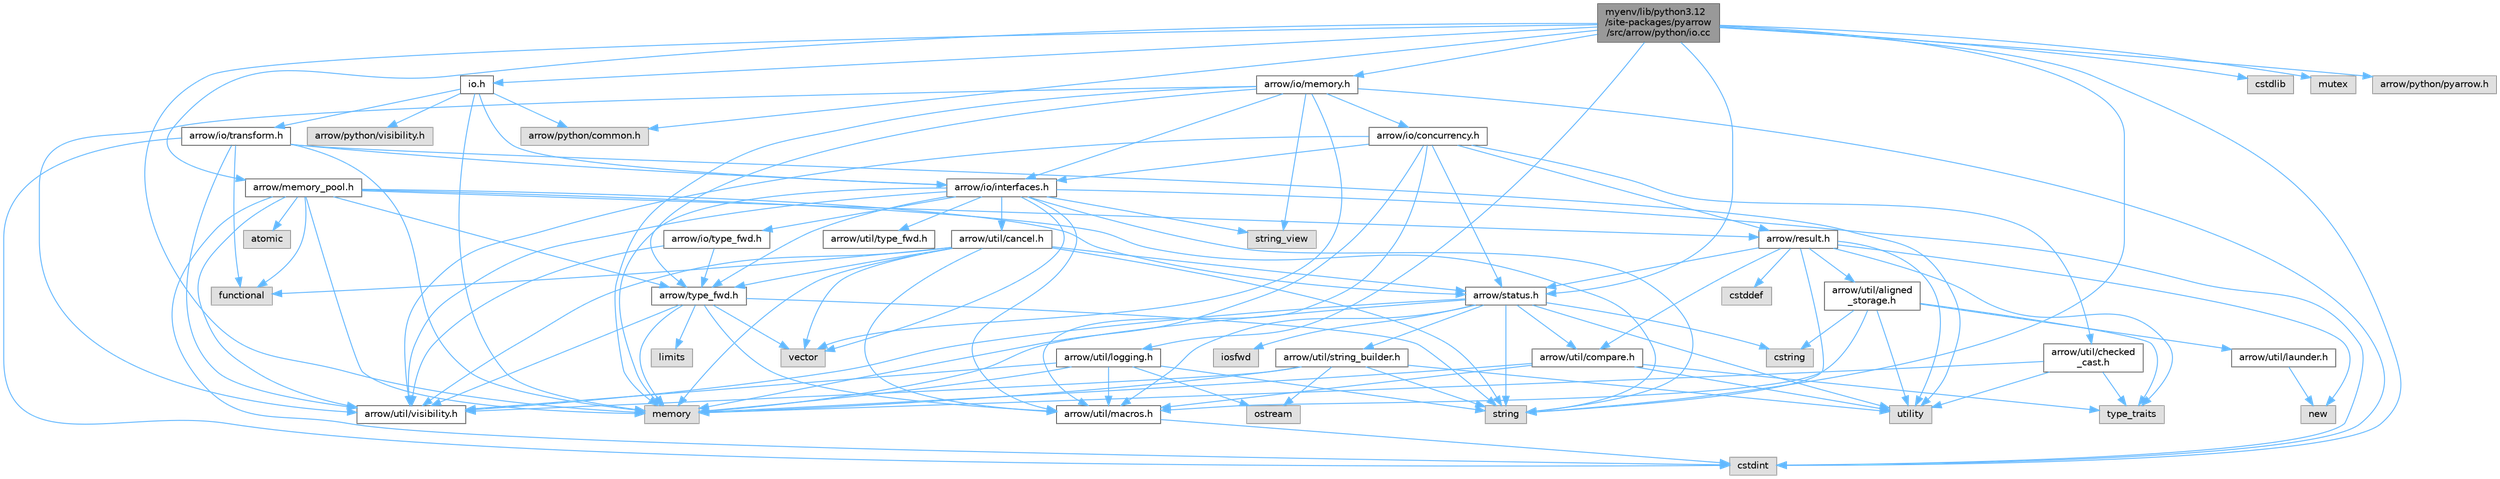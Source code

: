 digraph "myenv/lib/python3.12/site-packages/pyarrow/src/arrow/python/io.cc"
{
 // LATEX_PDF_SIZE
  bgcolor="transparent";
  edge [fontname=Helvetica,fontsize=10,labelfontname=Helvetica,labelfontsize=10];
  node [fontname=Helvetica,fontsize=10,shape=box,height=0.2,width=0.4];
  Node1 [id="Node000001",label="myenv/lib/python3.12\l/site-packages/pyarrow\l/src/arrow/python/io.cc",height=0.2,width=0.4,color="gray40", fillcolor="grey60", style="filled", fontcolor="black",tooltip=" "];
  Node1 -> Node2 [id="edge1_Node000001_Node000002",color="steelblue1",style="solid",tooltip=" "];
  Node2 [id="Node000002",label="io.h",height=0.2,width=0.4,color="grey40", fillcolor="white", style="filled",URL="$src_2arrow_2python_2io_8h.html",tooltip=" "];
  Node2 -> Node3 [id="edge2_Node000002_Node000003",color="steelblue1",style="solid",tooltip=" "];
  Node3 [id="Node000003",label="memory",height=0.2,width=0.4,color="grey60", fillcolor="#E0E0E0", style="filled",tooltip=" "];
  Node2 -> Node4 [id="edge3_Node000002_Node000004",color="steelblue1",style="solid",tooltip=" "];
  Node4 [id="Node000004",label="arrow/io/interfaces.h",height=0.2,width=0.4,color="grey40", fillcolor="white", style="filled",URL="$interfaces_8h.html",tooltip=" "];
  Node4 -> Node5 [id="edge4_Node000004_Node000005",color="steelblue1",style="solid",tooltip=" "];
  Node5 [id="Node000005",label="cstdint",height=0.2,width=0.4,color="grey60", fillcolor="#E0E0E0", style="filled",tooltip=" "];
  Node4 -> Node3 [id="edge5_Node000004_Node000003",color="steelblue1",style="solid",tooltip=" "];
  Node4 -> Node6 [id="edge6_Node000004_Node000006",color="steelblue1",style="solid",tooltip=" "];
  Node6 [id="Node000006",label="string",height=0.2,width=0.4,color="grey60", fillcolor="#E0E0E0", style="filled",tooltip=" "];
  Node4 -> Node7 [id="edge7_Node000004_Node000007",color="steelblue1",style="solid",tooltip=" "];
  Node7 [id="Node000007",label="string_view",height=0.2,width=0.4,color="grey60", fillcolor="#E0E0E0", style="filled",tooltip=" "];
  Node4 -> Node8 [id="edge8_Node000004_Node000008",color="steelblue1",style="solid",tooltip=" "];
  Node8 [id="Node000008",label="vector",height=0.2,width=0.4,color="grey60", fillcolor="#E0E0E0", style="filled",tooltip=" "];
  Node4 -> Node9 [id="edge9_Node000004_Node000009",color="steelblue1",style="solid",tooltip=" "];
  Node9 [id="Node000009",label="arrow/io/type_fwd.h",height=0.2,width=0.4,color="grey40", fillcolor="white", style="filled",URL="$arrow_2io_2type__fwd_8h.html",tooltip=" "];
  Node9 -> Node10 [id="edge10_Node000009_Node000010",color="steelblue1",style="solid",tooltip=" "];
  Node10 [id="Node000010",label="arrow/type_fwd.h",height=0.2,width=0.4,color="grey40", fillcolor="white", style="filled",URL="$arrow_2type__fwd_8h.html",tooltip=" "];
  Node10 -> Node11 [id="edge11_Node000010_Node000011",color="steelblue1",style="solid",tooltip=" "];
  Node11 [id="Node000011",label="limits",height=0.2,width=0.4,color="grey60", fillcolor="#E0E0E0", style="filled",tooltip=" "];
  Node10 -> Node3 [id="edge12_Node000010_Node000003",color="steelblue1",style="solid",tooltip=" "];
  Node10 -> Node6 [id="edge13_Node000010_Node000006",color="steelblue1",style="solid",tooltip=" "];
  Node10 -> Node8 [id="edge14_Node000010_Node000008",color="steelblue1",style="solid",tooltip=" "];
  Node10 -> Node12 [id="edge15_Node000010_Node000012",color="steelblue1",style="solid",tooltip=" "];
  Node12 [id="Node000012",label="arrow/util/macros.h",height=0.2,width=0.4,color="grey40", fillcolor="white", style="filled",URL="$macros_8h.html",tooltip=" "];
  Node12 -> Node5 [id="edge16_Node000012_Node000005",color="steelblue1",style="solid",tooltip=" "];
  Node10 -> Node13 [id="edge17_Node000010_Node000013",color="steelblue1",style="solid",tooltip=" "];
  Node13 [id="Node000013",label="arrow/util/visibility.h",height=0.2,width=0.4,color="grey40", fillcolor="white", style="filled",URL="$include_2arrow_2util_2visibility_8h.html",tooltip=" "];
  Node9 -> Node13 [id="edge18_Node000009_Node000013",color="steelblue1",style="solid",tooltip=" "];
  Node4 -> Node10 [id="edge19_Node000004_Node000010",color="steelblue1",style="solid",tooltip=" "];
  Node4 -> Node14 [id="edge20_Node000004_Node000014",color="steelblue1",style="solid",tooltip=" "];
  Node14 [id="Node000014",label="arrow/util/cancel.h",height=0.2,width=0.4,color="grey40", fillcolor="white", style="filled",URL="$cancel_8h.html",tooltip=" "];
  Node14 -> Node15 [id="edge21_Node000014_Node000015",color="steelblue1",style="solid",tooltip=" "];
  Node15 [id="Node000015",label="functional",height=0.2,width=0.4,color="grey60", fillcolor="#E0E0E0", style="filled",tooltip=" "];
  Node14 -> Node3 [id="edge22_Node000014_Node000003",color="steelblue1",style="solid",tooltip=" "];
  Node14 -> Node6 [id="edge23_Node000014_Node000006",color="steelblue1",style="solid",tooltip=" "];
  Node14 -> Node8 [id="edge24_Node000014_Node000008",color="steelblue1",style="solid",tooltip=" "];
  Node14 -> Node16 [id="edge25_Node000014_Node000016",color="steelblue1",style="solid",tooltip=" "];
  Node16 [id="Node000016",label="arrow/status.h",height=0.2,width=0.4,color="grey40", fillcolor="white", style="filled",URL="$status_8h.html",tooltip=" "];
  Node16 -> Node17 [id="edge26_Node000016_Node000017",color="steelblue1",style="solid",tooltip=" "];
  Node17 [id="Node000017",label="cstring",height=0.2,width=0.4,color="grey60", fillcolor="#E0E0E0", style="filled",tooltip=" "];
  Node16 -> Node18 [id="edge27_Node000016_Node000018",color="steelblue1",style="solid",tooltip=" "];
  Node18 [id="Node000018",label="iosfwd",height=0.2,width=0.4,color="grey60", fillcolor="#E0E0E0", style="filled",tooltip=" "];
  Node16 -> Node3 [id="edge28_Node000016_Node000003",color="steelblue1",style="solid",tooltip=" "];
  Node16 -> Node6 [id="edge29_Node000016_Node000006",color="steelblue1",style="solid",tooltip=" "];
  Node16 -> Node19 [id="edge30_Node000016_Node000019",color="steelblue1",style="solid",tooltip=" "];
  Node19 [id="Node000019",label="utility",height=0.2,width=0.4,color="grey60", fillcolor="#E0E0E0", style="filled",tooltip=" "];
  Node16 -> Node20 [id="edge31_Node000016_Node000020",color="steelblue1",style="solid",tooltip=" "];
  Node20 [id="Node000020",label="arrow/util/compare.h",height=0.2,width=0.4,color="grey40", fillcolor="white", style="filled",URL="$util_2compare_8h.html",tooltip=" "];
  Node20 -> Node3 [id="edge32_Node000020_Node000003",color="steelblue1",style="solid",tooltip=" "];
  Node20 -> Node21 [id="edge33_Node000020_Node000021",color="steelblue1",style="solid",tooltip=" "];
  Node21 [id="Node000021",label="type_traits",height=0.2,width=0.4,color="grey60", fillcolor="#E0E0E0", style="filled",tooltip=" "];
  Node20 -> Node19 [id="edge34_Node000020_Node000019",color="steelblue1",style="solid",tooltip=" "];
  Node20 -> Node12 [id="edge35_Node000020_Node000012",color="steelblue1",style="solid",tooltip=" "];
  Node16 -> Node12 [id="edge36_Node000016_Node000012",color="steelblue1",style="solid",tooltip=" "];
  Node16 -> Node22 [id="edge37_Node000016_Node000022",color="steelblue1",style="solid",tooltip=" "];
  Node22 [id="Node000022",label="arrow/util/string_builder.h",height=0.2,width=0.4,color="grey40", fillcolor="white", style="filled",URL="$string__builder_8h.html",tooltip=" "];
  Node22 -> Node3 [id="edge38_Node000022_Node000003",color="steelblue1",style="solid",tooltip=" "];
  Node22 -> Node23 [id="edge39_Node000022_Node000023",color="steelblue1",style="solid",tooltip=" "];
  Node23 [id="Node000023",label="ostream",height=0.2,width=0.4,color="grey60", fillcolor="#E0E0E0", style="filled",tooltip=" "];
  Node22 -> Node6 [id="edge40_Node000022_Node000006",color="steelblue1",style="solid",tooltip=" "];
  Node22 -> Node19 [id="edge41_Node000022_Node000019",color="steelblue1",style="solid",tooltip=" "];
  Node22 -> Node13 [id="edge42_Node000022_Node000013",color="steelblue1",style="solid",tooltip=" "];
  Node16 -> Node13 [id="edge43_Node000016_Node000013",color="steelblue1",style="solid",tooltip=" "];
  Node14 -> Node10 [id="edge44_Node000014_Node000010",color="steelblue1",style="solid",tooltip=" "];
  Node14 -> Node12 [id="edge45_Node000014_Node000012",color="steelblue1",style="solid",tooltip=" "];
  Node14 -> Node13 [id="edge46_Node000014_Node000013",color="steelblue1",style="solid",tooltip=" "];
  Node4 -> Node12 [id="edge47_Node000004_Node000012",color="steelblue1",style="solid",tooltip=" "];
  Node4 -> Node24 [id="edge48_Node000004_Node000024",color="steelblue1",style="solid",tooltip=" "];
  Node24 [id="Node000024",label="arrow/util/type_fwd.h",height=0.2,width=0.4,color="grey40", fillcolor="white", style="filled",URL="$arrow_2util_2type__fwd_8h.html",tooltip=" "];
  Node4 -> Node13 [id="edge49_Node000004_Node000013",color="steelblue1",style="solid",tooltip=" "];
  Node2 -> Node25 [id="edge50_Node000002_Node000025",color="steelblue1",style="solid",tooltip=" "];
  Node25 [id="Node000025",label="arrow/io/transform.h",height=0.2,width=0.4,color="grey40", fillcolor="white", style="filled",URL="$transform_8h.html",tooltip=" "];
  Node25 -> Node5 [id="edge51_Node000025_Node000005",color="steelblue1",style="solid",tooltip=" "];
  Node25 -> Node15 [id="edge52_Node000025_Node000015",color="steelblue1",style="solid",tooltip=" "];
  Node25 -> Node3 [id="edge53_Node000025_Node000003",color="steelblue1",style="solid",tooltip=" "];
  Node25 -> Node19 [id="edge54_Node000025_Node000019",color="steelblue1",style="solid",tooltip=" "];
  Node25 -> Node4 [id="edge55_Node000025_Node000004",color="steelblue1",style="solid",tooltip=" "];
  Node25 -> Node13 [id="edge56_Node000025_Node000013",color="steelblue1",style="solid",tooltip=" "];
  Node2 -> Node26 [id="edge57_Node000002_Node000026",color="steelblue1",style="solid",tooltip=" "];
  Node26 [id="Node000026",label="arrow/python/common.h",height=0.2,width=0.4,color="grey60", fillcolor="#E0E0E0", style="filled",tooltip=" "];
  Node2 -> Node27 [id="edge58_Node000002_Node000027",color="steelblue1",style="solid",tooltip=" "];
  Node27 [id="Node000027",label="arrow/python/visibility.h",height=0.2,width=0.4,color="grey60", fillcolor="#E0E0E0", style="filled",tooltip=" "];
  Node1 -> Node5 [id="edge59_Node000001_Node000005",color="steelblue1",style="solid",tooltip=" "];
  Node1 -> Node28 [id="edge60_Node000001_Node000028",color="steelblue1",style="solid",tooltip=" "];
  Node28 [id="Node000028",label="cstdlib",height=0.2,width=0.4,color="grey60", fillcolor="#E0E0E0", style="filled",tooltip=" "];
  Node1 -> Node3 [id="edge61_Node000001_Node000003",color="steelblue1",style="solid",tooltip=" "];
  Node1 -> Node29 [id="edge62_Node000001_Node000029",color="steelblue1",style="solid",tooltip=" "];
  Node29 [id="Node000029",label="mutex",height=0.2,width=0.4,color="grey60", fillcolor="#E0E0E0", style="filled",tooltip=" "];
  Node1 -> Node6 [id="edge63_Node000001_Node000006",color="steelblue1",style="solid",tooltip=" "];
  Node1 -> Node30 [id="edge64_Node000001_Node000030",color="steelblue1",style="solid",tooltip=" "];
  Node30 [id="Node000030",label="arrow/io/memory.h",height=0.2,width=0.4,color="grey40", fillcolor="white", style="filled",URL="$io_2memory_8h.html",tooltip=" "];
  Node30 -> Node5 [id="edge65_Node000030_Node000005",color="steelblue1",style="solid",tooltip=" "];
  Node30 -> Node3 [id="edge66_Node000030_Node000003",color="steelblue1",style="solid",tooltip=" "];
  Node30 -> Node7 [id="edge67_Node000030_Node000007",color="steelblue1",style="solid",tooltip=" "];
  Node30 -> Node8 [id="edge68_Node000030_Node000008",color="steelblue1",style="solid",tooltip=" "];
  Node30 -> Node31 [id="edge69_Node000030_Node000031",color="steelblue1",style="solid",tooltip=" "];
  Node31 [id="Node000031",label="arrow/io/concurrency.h",height=0.2,width=0.4,color="grey40", fillcolor="white", style="filled",URL="$concurrency_8h.html",tooltip=" "];
  Node31 -> Node3 [id="edge70_Node000031_Node000003",color="steelblue1",style="solid",tooltip=" "];
  Node31 -> Node4 [id="edge71_Node000031_Node000004",color="steelblue1",style="solid",tooltip=" "];
  Node31 -> Node32 [id="edge72_Node000031_Node000032",color="steelblue1",style="solid",tooltip=" "];
  Node32 [id="Node000032",label="arrow/result.h",height=0.2,width=0.4,color="grey40", fillcolor="white", style="filled",URL="$result_8h.html",tooltip=" "];
  Node32 -> Node33 [id="edge73_Node000032_Node000033",color="steelblue1",style="solid",tooltip=" "];
  Node33 [id="Node000033",label="cstddef",height=0.2,width=0.4,color="grey60", fillcolor="#E0E0E0", style="filled",tooltip=" "];
  Node32 -> Node34 [id="edge74_Node000032_Node000034",color="steelblue1",style="solid",tooltip=" "];
  Node34 [id="Node000034",label="new",height=0.2,width=0.4,color="grey60", fillcolor="#E0E0E0", style="filled",tooltip=" "];
  Node32 -> Node6 [id="edge75_Node000032_Node000006",color="steelblue1",style="solid",tooltip=" "];
  Node32 -> Node21 [id="edge76_Node000032_Node000021",color="steelblue1",style="solid",tooltip=" "];
  Node32 -> Node19 [id="edge77_Node000032_Node000019",color="steelblue1",style="solid",tooltip=" "];
  Node32 -> Node16 [id="edge78_Node000032_Node000016",color="steelblue1",style="solid",tooltip=" "];
  Node32 -> Node35 [id="edge79_Node000032_Node000035",color="steelblue1",style="solid",tooltip=" "];
  Node35 [id="Node000035",label="arrow/util/aligned\l_storage.h",height=0.2,width=0.4,color="grey40", fillcolor="white", style="filled",URL="$aligned__storage_8h.html",tooltip=" "];
  Node35 -> Node17 [id="edge80_Node000035_Node000017",color="steelblue1",style="solid",tooltip=" "];
  Node35 -> Node21 [id="edge81_Node000035_Node000021",color="steelblue1",style="solid",tooltip=" "];
  Node35 -> Node19 [id="edge82_Node000035_Node000019",color="steelblue1",style="solid",tooltip=" "];
  Node35 -> Node36 [id="edge83_Node000035_Node000036",color="steelblue1",style="solid",tooltip=" "];
  Node36 [id="Node000036",label="arrow/util/launder.h",height=0.2,width=0.4,color="grey40", fillcolor="white", style="filled",URL="$launder_8h.html",tooltip=" "];
  Node36 -> Node34 [id="edge84_Node000036_Node000034",color="steelblue1",style="solid",tooltip=" "];
  Node35 -> Node12 [id="edge85_Node000035_Node000012",color="steelblue1",style="solid",tooltip=" "];
  Node32 -> Node20 [id="edge86_Node000032_Node000020",color="steelblue1",style="solid",tooltip=" "];
  Node31 -> Node16 [id="edge87_Node000031_Node000016",color="steelblue1",style="solid",tooltip=" "];
  Node31 -> Node37 [id="edge88_Node000031_Node000037",color="steelblue1",style="solid",tooltip=" "];
  Node37 [id="Node000037",label="arrow/util/checked\l_cast.h",height=0.2,width=0.4,color="grey40", fillcolor="white", style="filled",URL="$checked__cast_8h.html",tooltip=" "];
  Node37 -> Node3 [id="edge89_Node000037_Node000003",color="steelblue1",style="solid",tooltip=" "];
  Node37 -> Node21 [id="edge90_Node000037_Node000021",color="steelblue1",style="solid",tooltip=" "];
  Node37 -> Node19 [id="edge91_Node000037_Node000019",color="steelblue1",style="solid",tooltip=" "];
  Node31 -> Node12 [id="edge92_Node000031_Node000012",color="steelblue1",style="solid",tooltip=" "];
  Node31 -> Node13 [id="edge93_Node000031_Node000013",color="steelblue1",style="solid",tooltip=" "];
  Node30 -> Node4 [id="edge94_Node000030_Node000004",color="steelblue1",style="solid",tooltip=" "];
  Node30 -> Node10 [id="edge95_Node000030_Node000010",color="steelblue1",style="solid",tooltip=" "];
  Node30 -> Node13 [id="edge96_Node000030_Node000013",color="steelblue1",style="solid",tooltip=" "];
  Node1 -> Node38 [id="edge97_Node000001_Node000038",color="steelblue1",style="solid",tooltip=" "];
  Node38 [id="Node000038",label="arrow/memory_pool.h",height=0.2,width=0.4,color="grey40", fillcolor="white", style="filled",URL="$memory__pool_8h.html",tooltip=" "];
  Node38 -> Node39 [id="edge98_Node000038_Node000039",color="steelblue1",style="solid",tooltip=" "];
  Node39 [id="Node000039",label="atomic",height=0.2,width=0.4,color="grey60", fillcolor="#E0E0E0", style="filled",tooltip=" "];
  Node38 -> Node5 [id="edge99_Node000038_Node000005",color="steelblue1",style="solid",tooltip=" "];
  Node38 -> Node15 [id="edge100_Node000038_Node000015",color="steelblue1",style="solid",tooltip=" "];
  Node38 -> Node3 [id="edge101_Node000038_Node000003",color="steelblue1",style="solid",tooltip=" "];
  Node38 -> Node6 [id="edge102_Node000038_Node000006",color="steelblue1",style="solid",tooltip=" "];
  Node38 -> Node32 [id="edge103_Node000038_Node000032",color="steelblue1",style="solid",tooltip=" "];
  Node38 -> Node16 [id="edge104_Node000038_Node000016",color="steelblue1",style="solid",tooltip=" "];
  Node38 -> Node10 [id="edge105_Node000038_Node000010",color="steelblue1",style="solid",tooltip=" "];
  Node38 -> Node13 [id="edge106_Node000038_Node000013",color="steelblue1",style="solid",tooltip=" "];
  Node1 -> Node16 [id="edge107_Node000001_Node000016",color="steelblue1",style="solid",tooltip=" "];
  Node1 -> Node40 [id="edge108_Node000001_Node000040",color="steelblue1",style="solid",tooltip=" "];
  Node40 [id="Node000040",label="arrow/util/logging.h",height=0.2,width=0.4,color="grey40", fillcolor="white", style="filled",URL="$logging_8h.html",tooltip=" "];
  Node40 -> Node3 [id="edge109_Node000040_Node000003",color="steelblue1",style="solid",tooltip=" "];
  Node40 -> Node23 [id="edge110_Node000040_Node000023",color="steelblue1",style="solid",tooltip=" "];
  Node40 -> Node6 [id="edge111_Node000040_Node000006",color="steelblue1",style="solid",tooltip=" "];
  Node40 -> Node12 [id="edge112_Node000040_Node000012",color="steelblue1",style="solid",tooltip=" "];
  Node40 -> Node13 [id="edge113_Node000040_Node000013",color="steelblue1",style="solid",tooltip=" "];
  Node1 -> Node26 [id="edge114_Node000001_Node000026",color="steelblue1",style="solid",tooltip=" "];
  Node1 -> Node41 [id="edge115_Node000001_Node000041",color="steelblue1",style="solid",tooltip=" "];
  Node41 [id="Node000041",label="arrow/python/pyarrow.h",height=0.2,width=0.4,color="grey60", fillcolor="#E0E0E0", style="filled",tooltip=" "];
}
